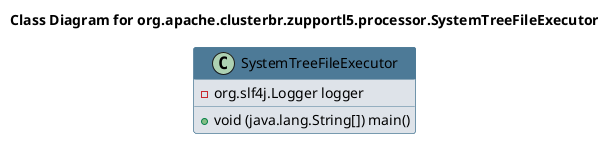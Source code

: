 @startuml 
skinparam class { 
 BackgroundColor #DEE3E9 
 ArrowColor #4D7A97 
 BorderColor #4D7A97 
}
left to right direction 
title Class Diagram for org.apache.clusterbr.zupportl5.processor.SystemTreeFileExecutor
skinparam titleBackgroundColor White
skinparam classHeaderBackgroundColor #4D7A97 
skinparam stereotypeCBackgroundColor #F8981D 

class SystemTreeFileExecutor {
 - org.slf4j.Logger logger
 + void (java.lang.String[]) main()
}
@enduml